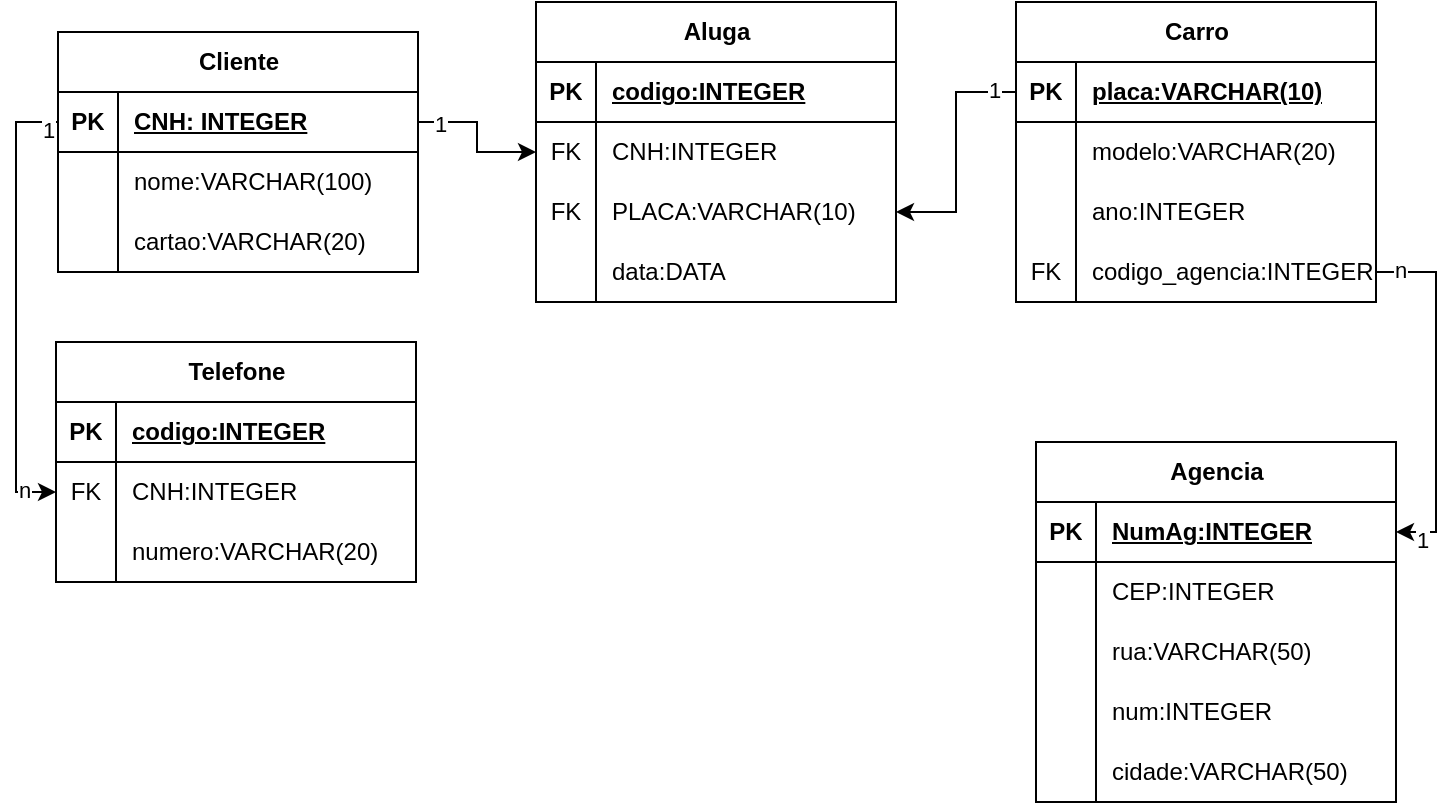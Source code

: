 <mxfile version="22.1.0" type="device">
  <diagram name="Página-1" id="vyab1ezFRUjCSZC3CzAY">
    <mxGraphModel dx="1434" dy="774" grid="1" gridSize="10" guides="1" tooltips="1" connect="1" arrows="1" fold="1" page="1" pageScale="1" pageWidth="827" pageHeight="1169" math="0" shadow="0">
      <root>
        <mxCell id="0" />
        <mxCell id="1" parent="0" />
        <mxCell id="ICl6gu9YvQJ75EccYQux-17" value="Cliente" style="shape=table;startSize=30;container=1;collapsible=1;childLayout=tableLayout;fixedRows=1;rowLines=0;fontStyle=1;align=center;resizeLast=1;html=1;" vertex="1" parent="1">
          <mxGeometry x="71" y="35" width="180" height="120" as="geometry" />
        </mxCell>
        <mxCell id="ICl6gu9YvQJ75EccYQux-18" value="" style="shape=tableRow;horizontal=0;startSize=0;swimlaneHead=0;swimlaneBody=0;fillColor=none;collapsible=0;dropTarget=0;points=[[0,0.5],[1,0.5]];portConstraint=eastwest;top=0;left=0;right=0;bottom=1;" vertex="1" parent="ICl6gu9YvQJ75EccYQux-17">
          <mxGeometry y="30" width="180" height="30" as="geometry" />
        </mxCell>
        <mxCell id="ICl6gu9YvQJ75EccYQux-19" value="PK" style="shape=partialRectangle;connectable=0;fillColor=none;top=0;left=0;bottom=0;right=0;fontStyle=1;overflow=hidden;whiteSpace=wrap;html=1;" vertex="1" parent="ICl6gu9YvQJ75EccYQux-18">
          <mxGeometry width="30" height="30" as="geometry">
            <mxRectangle width="30" height="30" as="alternateBounds" />
          </mxGeometry>
        </mxCell>
        <mxCell id="ICl6gu9YvQJ75EccYQux-20" value="CNH: INTEGER" style="shape=partialRectangle;connectable=0;fillColor=none;top=0;left=0;bottom=0;right=0;align=left;spacingLeft=6;fontStyle=5;overflow=hidden;whiteSpace=wrap;html=1;" vertex="1" parent="ICl6gu9YvQJ75EccYQux-18">
          <mxGeometry x="30" width="150" height="30" as="geometry">
            <mxRectangle width="150" height="30" as="alternateBounds" />
          </mxGeometry>
        </mxCell>
        <mxCell id="ICl6gu9YvQJ75EccYQux-21" value="" style="shape=tableRow;horizontal=0;startSize=0;swimlaneHead=0;swimlaneBody=0;fillColor=none;collapsible=0;dropTarget=0;points=[[0,0.5],[1,0.5]];portConstraint=eastwest;top=0;left=0;right=0;bottom=0;" vertex="1" parent="ICl6gu9YvQJ75EccYQux-17">
          <mxGeometry y="60" width="180" height="30" as="geometry" />
        </mxCell>
        <mxCell id="ICl6gu9YvQJ75EccYQux-22" value="" style="shape=partialRectangle;connectable=0;fillColor=none;top=0;left=0;bottom=0;right=0;editable=1;overflow=hidden;whiteSpace=wrap;html=1;" vertex="1" parent="ICl6gu9YvQJ75EccYQux-21">
          <mxGeometry width="30" height="30" as="geometry">
            <mxRectangle width="30" height="30" as="alternateBounds" />
          </mxGeometry>
        </mxCell>
        <mxCell id="ICl6gu9YvQJ75EccYQux-23" value="nome:VARCHAR(100)" style="shape=partialRectangle;connectable=0;fillColor=none;top=0;left=0;bottom=0;right=0;align=left;spacingLeft=6;overflow=hidden;whiteSpace=wrap;html=1;" vertex="1" parent="ICl6gu9YvQJ75EccYQux-21">
          <mxGeometry x="30" width="150" height="30" as="geometry">
            <mxRectangle width="150" height="30" as="alternateBounds" />
          </mxGeometry>
        </mxCell>
        <mxCell id="ICl6gu9YvQJ75EccYQux-24" value="" style="shape=tableRow;horizontal=0;startSize=0;swimlaneHead=0;swimlaneBody=0;fillColor=none;collapsible=0;dropTarget=0;points=[[0,0.5],[1,0.5]];portConstraint=eastwest;top=0;left=0;right=0;bottom=0;" vertex="1" parent="ICl6gu9YvQJ75EccYQux-17">
          <mxGeometry y="90" width="180" height="30" as="geometry" />
        </mxCell>
        <mxCell id="ICl6gu9YvQJ75EccYQux-25" value="" style="shape=partialRectangle;connectable=0;fillColor=none;top=0;left=0;bottom=0;right=0;editable=1;overflow=hidden;whiteSpace=wrap;html=1;" vertex="1" parent="ICl6gu9YvQJ75EccYQux-24">
          <mxGeometry width="30" height="30" as="geometry">
            <mxRectangle width="30" height="30" as="alternateBounds" />
          </mxGeometry>
        </mxCell>
        <mxCell id="ICl6gu9YvQJ75EccYQux-26" value="cartao:VARCHAR(20)" style="shape=partialRectangle;connectable=0;fillColor=none;top=0;left=0;bottom=0;right=0;align=left;spacingLeft=6;overflow=hidden;whiteSpace=wrap;html=1;" vertex="1" parent="ICl6gu9YvQJ75EccYQux-24">
          <mxGeometry x="30" width="150" height="30" as="geometry">
            <mxRectangle width="150" height="30" as="alternateBounds" />
          </mxGeometry>
        </mxCell>
        <mxCell id="ICl6gu9YvQJ75EccYQux-30" value="Aluga" style="shape=table;startSize=30;container=1;collapsible=1;childLayout=tableLayout;fixedRows=1;rowLines=0;fontStyle=1;align=center;resizeLast=1;html=1;" vertex="1" parent="1">
          <mxGeometry x="310" y="20" width="180" height="150" as="geometry" />
        </mxCell>
        <mxCell id="ICl6gu9YvQJ75EccYQux-31" value="" style="shape=tableRow;horizontal=0;startSize=0;swimlaneHead=0;swimlaneBody=0;fillColor=none;collapsible=0;dropTarget=0;points=[[0,0.5],[1,0.5]];portConstraint=eastwest;top=0;left=0;right=0;bottom=1;" vertex="1" parent="ICl6gu9YvQJ75EccYQux-30">
          <mxGeometry y="30" width="180" height="30" as="geometry" />
        </mxCell>
        <mxCell id="ICl6gu9YvQJ75EccYQux-32" value="PK" style="shape=partialRectangle;connectable=0;fillColor=none;top=0;left=0;bottom=0;right=0;fontStyle=1;overflow=hidden;whiteSpace=wrap;html=1;" vertex="1" parent="ICl6gu9YvQJ75EccYQux-31">
          <mxGeometry width="30" height="30" as="geometry">
            <mxRectangle width="30" height="30" as="alternateBounds" />
          </mxGeometry>
        </mxCell>
        <mxCell id="ICl6gu9YvQJ75EccYQux-33" value="codigo:INTEGER" style="shape=partialRectangle;connectable=0;fillColor=none;top=0;left=0;bottom=0;right=0;align=left;spacingLeft=6;fontStyle=5;overflow=hidden;whiteSpace=wrap;html=1;" vertex="1" parent="ICl6gu9YvQJ75EccYQux-31">
          <mxGeometry x="30" width="150" height="30" as="geometry">
            <mxRectangle width="150" height="30" as="alternateBounds" />
          </mxGeometry>
        </mxCell>
        <mxCell id="ICl6gu9YvQJ75EccYQux-34" value="" style="shape=tableRow;horizontal=0;startSize=0;swimlaneHead=0;swimlaneBody=0;fillColor=none;collapsible=0;dropTarget=0;points=[[0,0.5],[1,0.5]];portConstraint=eastwest;top=0;left=0;right=0;bottom=0;" vertex="1" parent="ICl6gu9YvQJ75EccYQux-30">
          <mxGeometry y="60" width="180" height="30" as="geometry" />
        </mxCell>
        <mxCell id="ICl6gu9YvQJ75EccYQux-35" value="FK" style="shape=partialRectangle;connectable=0;fillColor=none;top=0;left=0;bottom=0;right=0;editable=1;overflow=hidden;whiteSpace=wrap;html=1;" vertex="1" parent="ICl6gu9YvQJ75EccYQux-34">
          <mxGeometry width="30" height="30" as="geometry">
            <mxRectangle width="30" height="30" as="alternateBounds" />
          </mxGeometry>
        </mxCell>
        <mxCell id="ICl6gu9YvQJ75EccYQux-36" value="CNH:INTEGER" style="shape=partialRectangle;connectable=0;fillColor=none;top=0;left=0;bottom=0;right=0;align=left;spacingLeft=6;overflow=hidden;whiteSpace=wrap;html=1;" vertex="1" parent="ICl6gu9YvQJ75EccYQux-34">
          <mxGeometry x="30" width="150" height="30" as="geometry">
            <mxRectangle width="150" height="30" as="alternateBounds" />
          </mxGeometry>
        </mxCell>
        <mxCell id="ICl6gu9YvQJ75EccYQux-37" value="" style="shape=tableRow;horizontal=0;startSize=0;swimlaneHead=0;swimlaneBody=0;fillColor=none;collapsible=0;dropTarget=0;points=[[0,0.5],[1,0.5]];portConstraint=eastwest;top=0;left=0;right=0;bottom=0;" vertex="1" parent="ICl6gu9YvQJ75EccYQux-30">
          <mxGeometry y="90" width="180" height="30" as="geometry" />
        </mxCell>
        <mxCell id="ICl6gu9YvQJ75EccYQux-38" value="FK" style="shape=partialRectangle;connectable=0;fillColor=none;top=0;left=0;bottom=0;right=0;editable=1;overflow=hidden;whiteSpace=wrap;html=1;" vertex="1" parent="ICl6gu9YvQJ75EccYQux-37">
          <mxGeometry width="30" height="30" as="geometry">
            <mxRectangle width="30" height="30" as="alternateBounds" />
          </mxGeometry>
        </mxCell>
        <mxCell id="ICl6gu9YvQJ75EccYQux-39" value="PLACA:VARCHAR(10)" style="shape=partialRectangle;connectable=0;fillColor=none;top=0;left=0;bottom=0;right=0;align=left;spacingLeft=6;overflow=hidden;whiteSpace=wrap;html=1;" vertex="1" parent="ICl6gu9YvQJ75EccYQux-37">
          <mxGeometry x="30" width="150" height="30" as="geometry">
            <mxRectangle width="150" height="30" as="alternateBounds" />
          </mxGeometry>
        </mxCell>
        <mxCell id="ICl6gu9YvQJ75EccYQux-82" style="shape=tableRow;horizontal=0;startSize=0;swimlaneHead=0;swimlaneBody=0;fillColor=none;collapsible=0;dropTarget=0;points=[[0,0.5],[1,0.5]];portConstraint=eastwest;top=0;left=0;right=0;bottom=0;" vertex="1" parent="ICl6gu9YvQJ75EccYQux-30">
          <mxGeometry y="120" width="180" height="30" as="geometry" />
        </mxCell>
        <mxCell id="ICl6gu9YvQJ75EccYQux-83" style="shape=partialRectangle;connectable=0;fillColor=none;top=0;left=0;bottom=0;right=0;editable=1;overflow=hidden;whiteSpace=wrap;html=1;" vertex="1" parent="ICl6gu9YvQJ75EccYQux-82">
          <mxGeometry width="30" height="30" as="geometry">
            <mxRectangle width="30" height="30" as="alternateBounds" />
          </mxGeometry>
        </mxCell>
        <mxCell id="ICl6gu9YvQJ75EccYQux-84" value="data:DATA" style="shape=partialRectangle;connectable=0;fillColor=none;top=0;left=0;bottom=0;right=0;align=left;spacingLeft=6;overflow=hidden;whiteSpace=wrap;html=1;" vertex="1" parent="ICl6gu9YvQJ75EccYQux-82">
          <mxGeometry x="30" width="150" height="30" as="geometry">
            <mxRectangle width="150" height="30" as="alternateBounds" />
          </mxGeometry>
        </mxCell>
        <mxCell id="ICl6gu9YvQJ75EccYQux-43" value="Carro" style="shape=table;startSize=30;container=1;collapsible=1;childLayout=tableLayout;fixedRows=1;rowLines=0;fontStyle=1;align=center;resizeLast=1;html=1;" vertex="1" parent="1">
          <mxGeometry x="550" y="20" width="180" height="150" as="geometry" />
        </mxCell>
        <mxCell id="ICl6gu9YvQJ75EccYQux-44" value="" style="shape=tableRow;horizontal=0;startSize=0;swimlaneHead=0;swimlaneBody=0;fillColor=none;collapsible=0;dropTarget=0;points=[[0,0.5],[1,0.5]];portConstraint=eastwest;top=0;left=0;right=0;bottom=1;" vertex="1" parent="ICl6gu9YvQJ75EccYQux-43">
          <mxGeometry y="30" width="180" height="30" as="geometry" />
        </mxCell>
        <mxCell id="ICl6gu9YvQJ75EccYQux-45" value="PK" style="shape=partialRectangle;connectable=0;fillColor=none;top=0;left=0;bottom=0;right=0;fontStyle=1;overflow=hidden;whiteSpace=wrap;html=1;" vertex="1" parent="ICl6gu9YvQJ75EccYQux-44">
          <mxGeometry width="30" height="30" as="geometry">
            <mxRectangle width="30" height="30" as="alternateBounds" />
          </mxGeometry>
        </mxCell>
        <mxCell id="ICl6gu9YvQJ75EccYQux-46" value="placa:VARCHAR(10)" style="shape=partialRectangle;connectable=0;fillColor=none;top=0;left=0;bottom=0;right=0;align=left;spacingLeft=6;fontStyle=5;overflow=hidden;whiteSpace=wrap;html=1;" vertex="1" parent="ICl6gu9YvQJ75EccYQux-44">
          <mxGeometry x="30" width="150" height="30" as="geometry">
            <mxRectangle width="150" height="30" as="alternateBounds" />
          </mxGeometry>
        </mxCell>
        <mxCell id="ICl6gu9YvQJ75EccYQux-47" value="" style="shape=tableRow;horizontal=0;startSize=0;swimlaneHead=0;swimlaneBody=0;fillColor=none;collapsible=0;dropTarget=0;points=[[0,0.5],[1,0.5]];portConstraint=eastwest;top=0;left=0;right=0;bottom=0;" vertex="1" parent="ICl6gu9YvQJ75EccYQux-43">
          <mxGeometry y="60" width="180" height="30" as="geometry" />
        </mxCell>
        <mxCell id="ICl6gu9YvQJ75EccYQux-48" value="" style="shape=partialRectangle;connectable=0;fillColor=none;top=0;left=0;bottom=0;right=0;editable=1;overflow=hidden;whiteSpace=wrap;html=1;" vertex="1" parent="ICl6gu9YvQJ75EccYQux-47">
          <mxGeometry width="30" height="30" as="geometry">
            <mxRectangle width="30" height="30" as="alternateBounds" />
          </mxGeometry>
        </mxCell>
        <mxCell id="ICl6gu9YvQJ75EccYQux-49" value="modelo:VARCHAR(20)" style="shape=partialRectangle;connectable=0;fillColor=none;top=0;left=0;bottom=0;right=0;align=left;spacingLeft=6;overflow=hidden;whiteSpace=wrap;html=1;" vertex="1" parent="ICl6gu9YvQJ75EccYQux-47">
          <mxGeometry x="30" width="150" height="30" as="geometry">
            <mxRectangle width="150" height="30" as="alternateBounds" />
          </mxGeometry>
        </mxCell>
        <mxCell id="ICl6gu9YvQJ75EccYQux-50" value="" style="shape=tableRow;horizontal=0;startSize=0;swimlaneHead=0;swimlaneBody=0;fillColor=none;collapsible=0;dropTarget=0;points=[[0,0.5],[1,0.5]];portConstraint=eastwest;top=0;left=0;right=0;bottom=0;" vertex="1" parent="ICl6gu9YvQJ75EccYQux-43">
          <mxGeometry y="90" width="180" height="30" as="geometry" />
        </mxCell>
        <mxCell id="ICl6gu9YvQJ75EccYQux-51" value="" style="shape=partialRectangle;connectable=0;fillColor=none;top=0;left=0;bottom=0;right=0;editable=1;overflow=hidden;whiteSpace=wrap;html=1;" vertex="1" parent="ICl6gu9YvQJ75EccYQux-50">
          <mxGeometry width="30" height="30" as="geometry">
            <mxRectangle width="30" height="30" as="alternateBounds" />
          </mxGeometry>
        </mxCell>
        <mxCell id="ICl6gu9YvQJ75EccYQux-52" value="ano:INTEGER" style="shape=partialRectangle;connectable=0;fillColor=none;top=0;left=0;bottom=0;right=0;align=left;spacingLeft=6;overflow=hidden;whiteSpace=wrap;html=1;" vertex="1" parent="ICl6gu9YvQJ75EccYQux-50">
          <mxGeometry x="30" width="150" height="30" as="geometry">
            <mxRectangle width="150" height="30" as="alternateBounds" />
          </mxGeometry>
        </mxCell>
        <mxCell id="ICl6gu9YvQJ75EccYQux-53" value="" style="shape=tableRow;horizontal=0;startSize=0;swimlaneHead=0;swimlaneBody=0;fillColor=none;collapsible=0;dropTarget=0;points=[[0,0.5],[1,0.5]];portConstraint=eastwest;top=0;left=0;right=0;bottom=0;" vertex="1" parent="ICl6gu9YvQJ75EccYQux-43">
          <mxGeometry y="120" width="180" height="30" as="geometry" />
        </mxCell>
        <mxCell id="ICl6gu9YvQJ75EccYQux-54" value="FK" style="shape=partialRectangle;connectable=0;fillColor=none;top=0;left=0;bottom=0;right=0;editable=1;overflow=hidden;whiteSpace=wrap;html=1;" vertex="1" parent="ICl6gu9YvQJ75EccYQux-53">
          <mxGeometry width="30" height="30" as="geometry">
            <mxRectangle width="30" height="30" as="alternateBounds" />
          </mxGeometry>
        </mxCell>
        <mxCell id="ICl6gu9YvQJ75EccYQux-55" value="codigo_agencia:INTEGER" style="shape=partialRectangle;connectable=0;fillColor=none;top=0;left=0;bottom=0;right=0;align=left;spacingLeft=6;overflow=hidden;whiteSpace=wrap;html=1;" vertex="1" parent="ICl6gu9YvQJ75EccYQux-53">
          <mxGeometry x="30" width="150" height="30" as="geometry">
            <mxRectangle width="150" height="30" as="alternateBounds" />
          </mxGeometry>
        </mxCell>
        <mxCell id="ICl6gu9YvQJ75EccYQux-56" value="Agencia" style="shape=table;startSize=30;container=1;collapsible=1;childLayout=tableLayout;fixedRows=1;rowLines=0;fontStyle=1;align=center;resizeLast=1;html=1;" vertex="1" parent="1">
          <mxGeometry x="560" y="240" width="180" height="180" as="geometry" />
        </mxCell>
        <mxCell id="ICl6gu9YvQJ75EccYQux-57" value="" style="shape=tableRow;horizontal=0;startSize=0;swimlaneHead=0;swimlaneBody=0;fillColor=none;collapsible=0;dropTarget=0;points=[[0,0.5],[1,0.5]];portConstraint=eastwest;top=0;left=0;right=0;bottom=1;" vertex="1" parent="ICl6gu9YvQJ75EccYQux-56">
          <mxGeometry y="30" width="180" height="30" as="geometry" />
        </mxCell>
        <mxCell id="ICl6gu9YvQJ75EccYQux-58" value="PK" style="shape=partialRectangle;connectable=0;fillColor=none;top=0;left=0;bottom=0;right=0;fontStyle=1;overflow=hidden;whiteSpace=wrap;html=1;" vertex="1" parent="ICl6gu9YvQJ75EccYQux-57">
          <mxGeometry width="30" height="30" as="geometry">
            <mxRectangle width="30" height="30" as="alternateBounds" />
          </mxGeometry>
        </mxCell>
        <mxCell id="ICl6gu9YvQJ75EccYQux-59" value="NumAg:INTEGER" style="shape=partialRectangle;connectable=0;fillColor=none;top=0;left=0;bottom=0;right=0;align=left;spacingLeft=6;fontStyle=5;overflow=hidden;whiteSpace=wrap;html=1;" vertex="1" parent="ICl6gu9YvQJ75EccYQux-57">
          <mxGeometry x="30" width="150" height="30" as="geometry">
            <mxRectangle width="150" height="30" as="alternateBounds" />
          </mxGeometry>
        </mxCell>
        <mxCell id="ICl6gu9YvQJ75EccYQux-60" value="" style="shape=tableRow;horizontal=0;startSize=0;swimlaneHead=0;swimlaneBody=0;fillColor=none;collapsible=0;dropTarget=0;points=[[0,0.5],[1,0.5]];portConstraint=eastwest;top=0;left=0;right=0;bottom=0;" vertex="1" parent="ICl6gu9YvQJ75EccYQux-56">
          <mxGeometry y="60" width="180" height="30" as="geometry" />
        </mxCell>
        <mxCell id="ICl6gu9YvQJ75EccYQux-61" value="" style="shape=partialRectangle;connectable=0;fillColor=none;top=0;left=0;bottom=0;right=0;editable=1;overflow=hidden;whiteSpace=wrap;html=1;" vertex="1" parent="ICl6gu9YvQJ75EccYQux-60">
          <mxGeometry width="30" height="30" as="geometry">
            <mxRectangle width="30" height="30" as="alternateBounds" />
          </mxGeometry>
        </mxCell>
        <mxCell id="ICl6gu9YvQJ75EccYQux-62" value="CEP:INTEGER" style="shape=partialRectangle;connectable=0;fillColor=none;top=0;left=0;bottom=0;right=0;align=left;spacingLeft=6;overflow=hidden;whiteSpace=wrap;html=1;" vertex="1" parent="ICl6gu9YvQJ75EccYQux-60">
          <mxGeometry x="30" width="150" height="30" as="geometry">
            <mxRectangle width="150" height="30" as="alternateBounds" />
          </mxGeometry>
        </mxCell>
        <mxCell id="ICl6gu9YvQJ75EccYQux-63" value="" style="shape=tableRow;horizontal=0;startSize=0;swimlaneHead=0;swimlaneBody=0;fillColor=none;collapsible=0;dropTarget=0;points=[[0,0.5],[1,0.5]];portConstraint=eastwest;top=0;left=0;right=0;bottom=0;" vertex="1" parent="ICl6gu9YvQJ75EccYQux-56">
          <mxGeometry y="90" width="180" height="30" as="geometry" />
        </mxCell>
        <mxCell id="ICl6gu9YvQJ75EccYQux-64" value="" style="shape=partialRectangle;connectable=0;fillColor=none;top=0;left=0;bottom=0;right=0;editable=1;overflow=hidden;whiteSpace=wrap;html=1;" vertex="1" parent="ICl6gu9YvQJ75EccYQux-63">
          <mxGeometry width="30" height="30" as="geometry">
            <mxRectangle width="30" height="30" as="alternateBounds" />
          </mxGeometry>
        </mxCell>
        <mxCell id="ICl6gu9YvQJ75EccYQux-65" value="rua:VARCHAR(50)" style="shape=partialRectangle;connectable=0;fillColor=none;top=0;left=0;bottom=0;right=0;align=left;spacingLeft=6;overflow=hidden;whiteSpace=wrap;html=1;" vertex="1" parent="ICl6gu9YvQJ75EccYQux-63">
          <mxGeometry x="30" width="150" height="30" as="geometry">
            <mxRectangle width="150" height="30" as="alternateBounds" />
          </mxGeometry>
        </mxCell>
        <mxCell id="ICl6gu9YvQJ75EccYQux-66" value="" style="shape=tableRow;horizontal=0;startSize=0;swimlaneHead=0;swimlaneBody=0;fillColor=none;collapsible=0;dropTarget=0;points=[[0,0.5],[1,0.5]];portConstraint=eastwest;top=0;left=0;right=0;bottom=0;" vertex="1" parent="ICl6gu9YvQJ75EccYQux-56">
          <mxGeometry y="120" width="180" height="30" as="geometry" />
        </mxCell>
        <mxCell id="ICl6gu9YvQJ75EccYQux-67" value="" style="shape=partialRectangle;connectable=0;fillColor=none;top=0;left=0;bottom=0;right=0;editable=1;overflow=hidden;whiteSpace=wrap;html=1;" vertex="1" parent="ICl6gu9YvQJ75EccYQux-66">
          <mxGeometry width="30" height="30" as="geometry">
            <mxRectangle width="30" height="30" as="alternateBounds" />
          </mxGeometry>
        </mxCell>
        <mxCell id="ICl6gu9YvQJ75EccYQux-68" value="num:INTEGER" style="shape=partialRectangle;connectable=0;fillColor=none;top=0;left=0;bottom=0;right=0;align=left;spacingLeft=6;overflow=hidden;whiteSpace=wrap;html=1;" vertex="1" parent="ICl6gu9YvQJ75EccYQux-66">
          <mxGeometry x="30" width="150" height="30" as="geometry">
            <mxRectangle width="150" height="30" as="alternateBounds" />
          </mxGeometry>
        </mxCell>
        <mxCell id="ICl6gu9YvQJ75EccYQux-87" style="shape=tableRow;horizontal=0;startSize=0;swimlaneHead=0;swimlaneBody=0;fillColor=none;collapsible=0;dropTarget=0;points=[[0,0.5],[1,0.5]];portConstraint=eastwest;top=0;left=0;right=0;bottom=0;" vertex="1" parent="ICl6gu9YvQJ75EccYQux-56">
          <mxGeometry y="150" width="180" height="30" as="geometry" />
        </mxCell>
        <mxCell id="ICl6gu9YvQJ75EccYQux-88" style="shape=partialRectangle;connectable=0;fillColor=none;top=0;left=0;bottom=0;right=0;editable=1;overflow=hidden;whiteSpace=wrap;html=1;" vertex="1" parent="ICl6gu9YvQJ75EccYQux-87">
          <mxGeometry width="30" height="30" as="geometry">
            <mxRectangle width="30" height="30" as="alternateBounds" />
          </mxGeometry>
        </mxCell>
        <mxCell id="ICl6gu9YvQJ75EccYQux-89" value="cidade:VARCHAR(50)" style="shape=partialRectangle;connectable=0;fillColor=none;top=0;left=0;bottom=0;right=0;align=left;spacingLeft=6;overflow=hidden;whiteSpace=wrap;html=1;" vertex="1" parent="ICl6gu9YvQJ75EccYQux-87">
          <mxGeometry x="30" width="150" height="30" as="geometry">
            <mxRectangle width="150" height="30" as="alternateBounds" />
          </mxGeometry>
        </mxCell>
        <mxCell id="ICl6gu9YvQJ75EccYQux-69" value="Telefone" style="shape=table;startSize=30;container=1;collapsible=1;childLayout=tableLayout;fixedRows=1;rowLines=0;fontStyle=1;align=center;resizeLast=1;html=1;" vertex="1" parent="1">
          <mxGeometry x="70" y="190" width="180" height="120" as="geometry" />
        </mxCell>
        <mxCell id="ICl6gu9YvQJ75EccYQux-70" value="" style="shape=tableRow;horizontal=0;startSize=0;swimlaneHead=0;swimlaneBody=0;fillColor=none;collapsible=0;dropTarget=0;points=[[0,0.5],[1,0.5]];portConstraint=eastwest;top=0;left=0;right=0;bottom=1;" vertex="1" parent="ICl6gu9YvQJ75EccYQux-69">
          <mxGeometry y="30" width="180" height="30" as="geometry" />
        </mxCell>
        <mxCell id="ICl6gu9YvQJ75EccYQux-71" value="PK" style="shape=partialRectangle;connectable=0;fillColor=none;top=0;left=0;bottom=0;right=0;fontStyle=1;overflow=hidden;whiteSpace=wrap;html=1;" vertex="1" parent="ICl6gu9YvQJ75EccYQux-70">
          <mxGeometry width="30" height="30" as="geometry">
            <mxRectangle width="30" height="30" as="alternateBounds" />
          </mxGeometry>
        </mxCell>
        <mxCell id="ICl6gu9YvQJ75EccYQux-72" value="codigo:INTEGER" style="shape=partialRectangle;connectable=0;fillColor=none;top=0;left=0;bottom=0;right=0;align=left;spacingLeft=6;fontStyle=5;overflow=hidden;whiteSpace=wrap;html=1;" vertex="1" parent="ICl6gu9YvQJ75EccYQux-70">
          <mxGeometry x="30" width="150" height="30" as="geometry">
            <mxRectangle width="150" height="30" as="alternateBounds" />
          </mxGeometry>
        </mxCell>
        <mxCell id="ICl6gu9YvQJ75EccYQux-73" value="" style="shape=tableRow;horizontal=0;startSize=0;swimlaneHead=0;swimlaneBody=0;fillColor=none;collapsible=0;dropTarget=0;points=[[0,0.5],[1,0.5]];portConstraint=eastwest;top=0;left=0;right=0;bottom=0;" vertex="1" parent="ICl6gu9YvQJ75EccYQux-69">
          <mxGeometry y="60" width="180" height="30" as="geometry" />
        </mxCell>
        <mxCell id="ICl6gu9YvQJ75EccYQux-74" value="FK" style="shape=partialRectangle;connectable=0;fillColor=none;top=0;left=0;bottom=0;right=0;editable=1;overflow=hidden;whiteSpace=wrap;html=1;" vertex="1" parent="ICl6gu9YvQJ75EccYQux-73">
          <mxGeometry width="30" height="30" as="geometry">
            <mxRectangle width="30" height="30" as="alternateBounds" />
          </mxGeometry>
        </mxCell>
        <mxCell id="ICl6gu9YvQJ75EccYQux-75" value="CNH:INTEGER" style="shape=partialRectangle;connectable=0;fillColor=none;top=0;left=0;bottom=0;right=0;align=left;spacingLeft=6;overflow=hidden;whiteSpace=wrap;html=1;" vertex="1" parent="ICl6gu9YvQJ75EccYQux-73">
          <mxGeometry x="30" width="150" height="30" as="geometry">
            <mxRectangle width="150" height="30" as="alternateBounds" />
          </mxGeometry>
        </mxCell>
        <mxCell id="ICl6gu9YvQJ75EccYQux-76" value="" style="shape=tableRow;horizontal=0;startSize=0;swimlaneHead=0;swimlaneBody=0;fillColor=none;collapsible=0;dropTarget=0;points=[[0,0.5],[1,0.5]];portConstraint=eastwest;top=0;left=0;right=0;bottom=0;" vertex="1" parent="ICl6gu9YvQJ75EccYQux-69">
          <mxGeometry y="90" width="180" height="30" as="geometry" />
        </mxCell>
        <mxCell id="ICl6gu9YvQJ75EccYQux-77" value="" style="shape=partialRectangle;connectable=0;fillColor=none;top=0;left=0;bottom=0;right=0;editable=1;overflow=hidden;whiteSpace=wrap;html=1;" vertex="1" parent="ICl6gu9YvQJ75EccYQux-76">
          <mxGeometry width="30" height="30" as="geometry">
            <mxRectangle width="30" height="30" as="alternateBounds" />
          </mxGeometry>
        </mxCell>
        <mxCell id="ICl6gu9YvQJ75EccYQux-78" value="numero:VARCHAR(20)" style="shape=partialRectangle;connectable=0;fillColor=none;top=0;left=0;bottom=0;right=0;align=left;spacingLeft=6;overflow=hidden;whiteSpace=wrap;html=1;" vertex="1" parent="ICl6gu9YvQJ75EccYQux-76">
          <mxGeometry x="30" width="150" height="30" as="geometry">
            <mxRectangle width="150" height="30" as="alternateBounds" />
          </mxGeometry>
        </mxCell>
        <mxCell id="ICl6gu9YvQJ75EccYQux-85" style="edgeStyle=orthogonalEdgeStyle;rounded=0;orthogonalLoop=1;jettySize=auto;html=1;" edge="1" parent="1" source="ICl6gu9YvQJ75EccYQux-18" target="ICl6gu9YvQJ75EccYQux-34">
          <mxGeometry relative="1" as="geometry" />
        </mxCell>
        <mxCell id="ICl6gu9YvQJ75EccYQux-101" value="1" style="edgeLabel;html=1;align=center;verticalAlign=middle;resizable=0;points=[];" vertex="1" connectable="0" parent="ICl6gu9YvQJ75EccYQux-85">
          <mxGeometry x="-0.707" y="-1" relative="1" as="geometry">
            <mxPoint as="offset" />
          </mxGeometry>
        </mxCell>
        <mxCell id="ICl6gu9YvQJ75EccYQux-86" style="edgeStyle=orthogonalEdgeStyle;rounded=0;orthogonalLoop=1;jettySize=auto;html=1;entryX=1;entryY=0.5;entryDx=0;entryDy=0;" edge="1" parent="1" source="ICl6gu9YvQJ75EccYQux-53" target="ICl6gu9YvQJ75EccYQux-57">
          <mxGeometry relative="1" as="geometry" />
        </mxCell>
        <mxCell id="ICl6gu9YvQJ75EccYQux-103" value="n" style="edgeLabel;html=1;align=center;verticalAlign=middle;resizable=0;points=[];" vertex="1" connectable="0" parent="ICl6gu9YvQJ75EccYQux-86">
          <mxGeometry x="-0.867" y="1" relative="1" as="geometry">
            <mxPoint as="offset" />
          </mxGeometry>
        </mxCell>
        <mxCell id="ICl6gu9YvQJ75EccYQux-104" value="1" style="edgeLabel;html=1;align=center;verticalAlign=middle;resizable=0;points=[];" vertex="1" connectable="0" parent="ICl6gu9YvQJ75EccYQux-86">
          <mxGeometry x="0.856" y="4" relative="1" as="geometry">
            <mxPoint as="offset" />
          </mxGeometry>
        </mxCell>
        <mxCell id="ICl6gu9YvQJ75EccYQux-90" style="edgeStyle=orthogonalEdgeStyle;rounded=0;orthogonalLoop=1;jettySize=auto;html=1;" edge="1" parent="1" source="ICl6gu9YvQJ75EccYQux-44" target="ICl6gu9YvQJ75EccYQux-37">
          <mxGeometry relative="1" as="geometry" />
        </mxCell>
        <mxCell id="ICl6gu9YvQJ75EccYQux-102" value="1" style="edgeLabel;html=1;align=center;verticalAlign=middle;resizable=0;points=[];" vertex="1" connectable="0" parent="ICl6gu9YvQJ75EccYQux-90">
          <mxGeometry x="-0.817" y="-1" relative="1" as="geometry">
            <mxPoint as="offset" />
          </mxGeometry>
        </mxCell>
        <mxCell id="ICl6gu9YvQJ75EccYQux-94" style="edgeStyle=orthogonalEdgeStyle;rounded=0;orthogonalLoop=1;jettySize=auto;html=1;entryX=0;entryY=0.5;entryDx=0;entryDy=0;" edge="1" parent="1" source="ICl6gu9YvQJ75EccYQux-18" target="ICl6gu9YvQJ75EccYQux-73">
          <mxGeometry relative="1" as="geometry" />
        </mxCell>
        <mxCell id="ICl6gu9YvQJ75EccYQux-99" value="n" style="edgeLabel;html=1;align=center;verticalAlign=middle;resizable=0;points=[];" vertex="1" connectable="0" parent="ICl6gu9YvQJ75EccYQux-94">
          <mxGeometry x="0.858" y="1" relative="1" as="geometry">
            <mxPoint as="offset" />
          </mxGeometry>
        </mxCell>
        <mxCell id="ICl6gu9YvQJ75EccYQux-100" value="1" style="edgeLabel;html=1;align=center;verticalAlign=middle;resizable=0;points=[];" vertex="1" connectable="0" parent="ICl6gu9YvQJ75EccYQux-94">
          <mxGeometry x="-0.956" y="4" relative="1" as="geometry">
            <mxPoint as="offset" />
          </mxGeometry>
        </mxCell>
      </root>
    </mxGraphModel>
  </diagram>
</mxfile>
